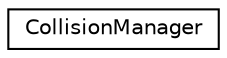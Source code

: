 digraph "Graphical Class Hierarchy"
{
 // LATEX_PDF_SIZE
  edge [fontname="Helvetica",fontsize="10",labelfontname="Helvetica",labelfontsize="10"];
  node [fontname="Helvetica",fontsize="10",shape=record];
  rankdir="LR";
  Node0 [label="CollisionManager",height=0.2,width=0.4,color="black", fillcolor="white", style="filled",URL="$structCollisionManager.html",tooltip="Class which detects a collision between two rectangulars."];
}
